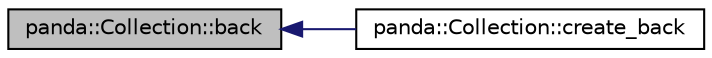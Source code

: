 digraph G
{
  edge [fontname="Helvetica",fontsize="10",labelfontname="Helvetica",labelfontsize="10"];
  node [fontname="Helvetica",fontsize="10",shape=record];
  rankdir=LR;
  Node1 [label="panda::Collection::back",height=0.2,width=0.4,color="black", fillcolor="grey75", style="filled" fontcolor="black"];
  Node1 -> Node2 [dir=back,color="midnightblue",fontsize="10",style="solid"];
  Node2 [label="panda::Collection::create_back",height=0.2,width=0.4,color="black", fillcolor="white", style="filled",URL="$classpanda_1_1Collection.html#a76d29ff9b6366c3a39f2aa06ac6b0604",tooltip="Create an element at the end of the collection and return a reference."];
}
